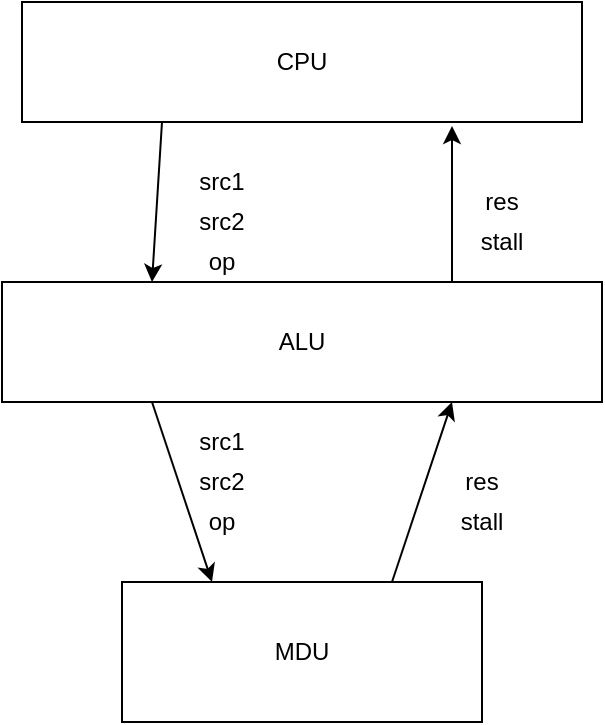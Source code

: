 <mxfile version="14.6.13" type="github">
  <diagram id="bcu3C5TWiLDR928PAGt_" name="Page-1">
    <mxGraphModel dx="1038" dy="549" grid="0" gridSize="10" guides="1" tooltips="1" connect="1" arrows="1" fold="1" page="1" pageScale="1" pageWidth="827" pageHeight="1169" math="0" shadow="0">
      <root>
        <mxCell id="0" />
        <mxCell id="1" parent="0" />
        <mxCell id="adHVvbALsqwRqGIzuOab-1" value="MDU" style="rounded=0;whiteSpace=wrap;html=1;" vertex="1" parent="1">
          <mxGeometry x="270" y="350" width="180" height="70" as="geometry" />
        </mxCell>
        <mxCell id="adHVvbALsqwRqGIzuOab-2" value="ALU" style="rounded=0;whiteSpace=wrap;html=1;" vertex="1" parent="1">
          <mxGeometry x="210" y="200" width="300" height="60" as="geometry" />
        </mxCell>
        <mxCell id="adHVvbALsqwRqGIzuOab-3" value="CPU" style="rounded=0;whiteSpace=wrap;html=1;" vertex="1" parent="1">
          <mxGeometry x="220" y="60" width="280" height="60" as="geometry" />
        </mxCell>
        <mxCell id="adHVvbALsqwRqGIzuOab-5" value="" style="endArrow=classic;html=1;exitX=0.25;exitY=1;exitDx=0;exitDy=0;entryX=0.25;entryY=0;entryDx=0;entryDy=0;" edge="1" parent="1" source="adHVvbALsqwRqGIzuOab-3" target="adHVvbALsqwRqGIzuOab-2">
          <mxGeometry width="50" height="50" relative="1" as="geometry">
            <mxPoint x="390" y="310" as="sourcePoint" />
            <mxPoint x="284" y="190" as="targetPoint" />
          </mxGeometry>
        </mxCell>
        <mxCell id="adHVvbALsqwRqGIzuOab-6" value="src1" style="text;html=1;strokeColor=none;fillColor=none;align=center;verticalAlign=middle;whiteSpace=wrap;rounded=0;" vertex="1" parent="1">
          <mxGeometry x="300" y="140" width="40" height="20" as="geometry" />
        </mxCell>
        <mxCell id="adHVvbALsqwRqGIzuOab-8" value="src2" style="text;html=1;strokeColor=none;fillColor=none;align=center;verticalAlign=middle;whiteSpace=wrap;rounded=0;" vertex="1" parent="1">
          <mxGeometry x="300" y="160" width="40" height="20" as="geometry" />
        </mxCell>
        <mxCell id="adHVvbALsqwRqGIzuOab-10" value="op" style="text;html=1;strokeColor=none;fillColor=none;align=center;verticalAlign=middle;whiteSpace=wrap;rounded=0;" vertex="1" parent="1">
          <mxGeometry x="300" y="180" width="40" height="20" as="geometry" />
        </mxCell>
        <mxCell id="adHVvbALsqwRqGIzuOab-11" value="" style="endArrow=classic;html=1;exitX=0.75;exitY=0;exitDx=0;exitDy=0;entryX=0.75;entryY=1;entryDx=0;entryDy=0;" edge="1" parent="1" source="adHVvbALsqwRqGIzuOab-1" target="adHVvbALsqwRqGIzuOab-2">
          <mxGeometry width="50" height="50" relative="1" as="geometry">
            <mxPoint x="460" y="340" as="sourcePoint" />
            <mxPoint x="510" y="290" as="targetPoint" />
          </mxGeometry>
        </mxCell>
        <mxCell id="adHVvbALsqwRqGIzuOab-12" value="src1" style="text;html=1;strokeColor=none;fillColor=none;align=center;verticalAlign=middle;whiteSpace=wrap;rounded=0;" vertex="1" parent="1">
          <mxGeometry x="300" y="270" width="40" height="20" as="geometry" />
        </mxCell>
        <mxCell id="adHVvbALsqwRqGIzuOab-13" value="src2" style="text;html=1;strokeColor=none;fillColor=none;align=center;verticalAlign=middle;whiteSpace=wrap;rounded=0;" vertex="1" parent="1">
          <mxGeometry x="300" y="290" width="40" height="20" as="geometry" />
        </mxCell>
        <mxCell id="adHVvbALsqwRqGIzuOab-14" value="op" style="text;html=1;strokeColor=none;fillColor=none;align=center;verticalAlign=middle;whiteSpace=wrap;rounded=0;" vertex="1" parent="1">
          <mxGeometry x="300" y="310" width="40" height="20" as="geometry" />
        </mxCell>
        <mxCell id="adHVvbALsqwRqGIzuOab-15" value="" style="endArrow=classic;html=1;exitX=0.25;exitY=1;exitDx=0;exitDy=0;entryX=0.25;entryY=0;entryDx=0;entryDy=0;" edge="1" parent="1" source="adHVvbALsqwRqGIzuOab-2" target="adHVvbALsqwRqGIzuOab-1">
          <mxGeometry width="50" height="50" relative="1" as="geometry">
            <mxPoint x="300" y="130" as="sourcePoint" />
            <mxPoint x="302.5" y="210" as="targetPoint" />
          </mxGeometry>
        </mxCell>
        <mxCell id="adHVvbALsqwRqGIzuOab-16" value="" style="endArrow=classic;html=1;exitX=0.75;exitY=0;exitDx=0;exitDy=0;" edge="1" parent="1" source="adHVvbALsqwRqGIzuOab-2">
          <mxGeometry width="50" height="50" relative="1" as="geometry">
            <mxPoint x="415" y="360" as="sourcePoint" />
            <mxPoint x="435" y="122" as="targetPoint" />
          </mxGeometry>
        </mxCell>
        <mxCell id="adHVvbALsqwRqGIzuOab-17" value="res" style="text;html=1;strokeColor=none;fillColor=none;align=center;verticalAlign=middle;whiteSpace=wrap;rounded=0;" vertex="1" parent="1">
          <mxGeometry x="440" y="150" width="40" height="20" as="geometry" />
        </mxCell>
        <mxCell id="adHVvbALsqwRqGIzuOab-18" value="stall" style="text;html=1;strokeColor=none;fillColor=none;align=center;verticalAlign=middle;whiteSpace=wrap;rounded=0;" vertex="1" parent="1">
          <mxGeometry x="440" y="170" width="40" height="20" as="geometry" />
        </mxCell>
        <mxCell id="adHVvbALsqwRqGIzuOab-19" value="res" style="text;html=1;strokeColor=none;fillColor=none;align=center;verticalAlign=middle;whiteSpace=wrap;rounded=0;" vertex="1" parent="1">
          <mxGeometry x="430" y="290" width="40" height="20" as="geometry" />
        </mxCell>
        <mxCell id="adHVvbALsqwRqGIzuOab-20" value="stall" style="text;html=1;strokeColor=none;fillColor=none;align=center;verticalAlign=middle;whiteSpace=wrap;rounded=0;" vertex="1" parent="1">
          <mxGeometry x="430" y="310" width="40" height="20" as="geometry" />
        </mxCell>
      </root>
    </mxGraphModel>
  </diagram>
</mxfile>
